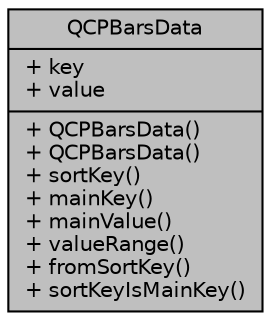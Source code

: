 digraph "QCPBarsData"
{
  edge [fontname="Helvetica",fontsize="10",labelfontname="Helvetica",labelfontsize="10"];
  node [fontname="Helvetica",fontsize="10",shape=record];
  Node270 [label="{QCPBarsData\n|+ key\l+ value\l|+ QCPBarsData()\l+ QCPBarsData()\l+ sortKey()\l+ mainKey()\l+ mainValue()\l+ valueRange()\l+ fromSortKey()\l+ sortKeyIsMainKey()\l}",height=0.2,width=0.4,color="black", fillcolor="grey75", style="filled", fontcolor="black"];
}
